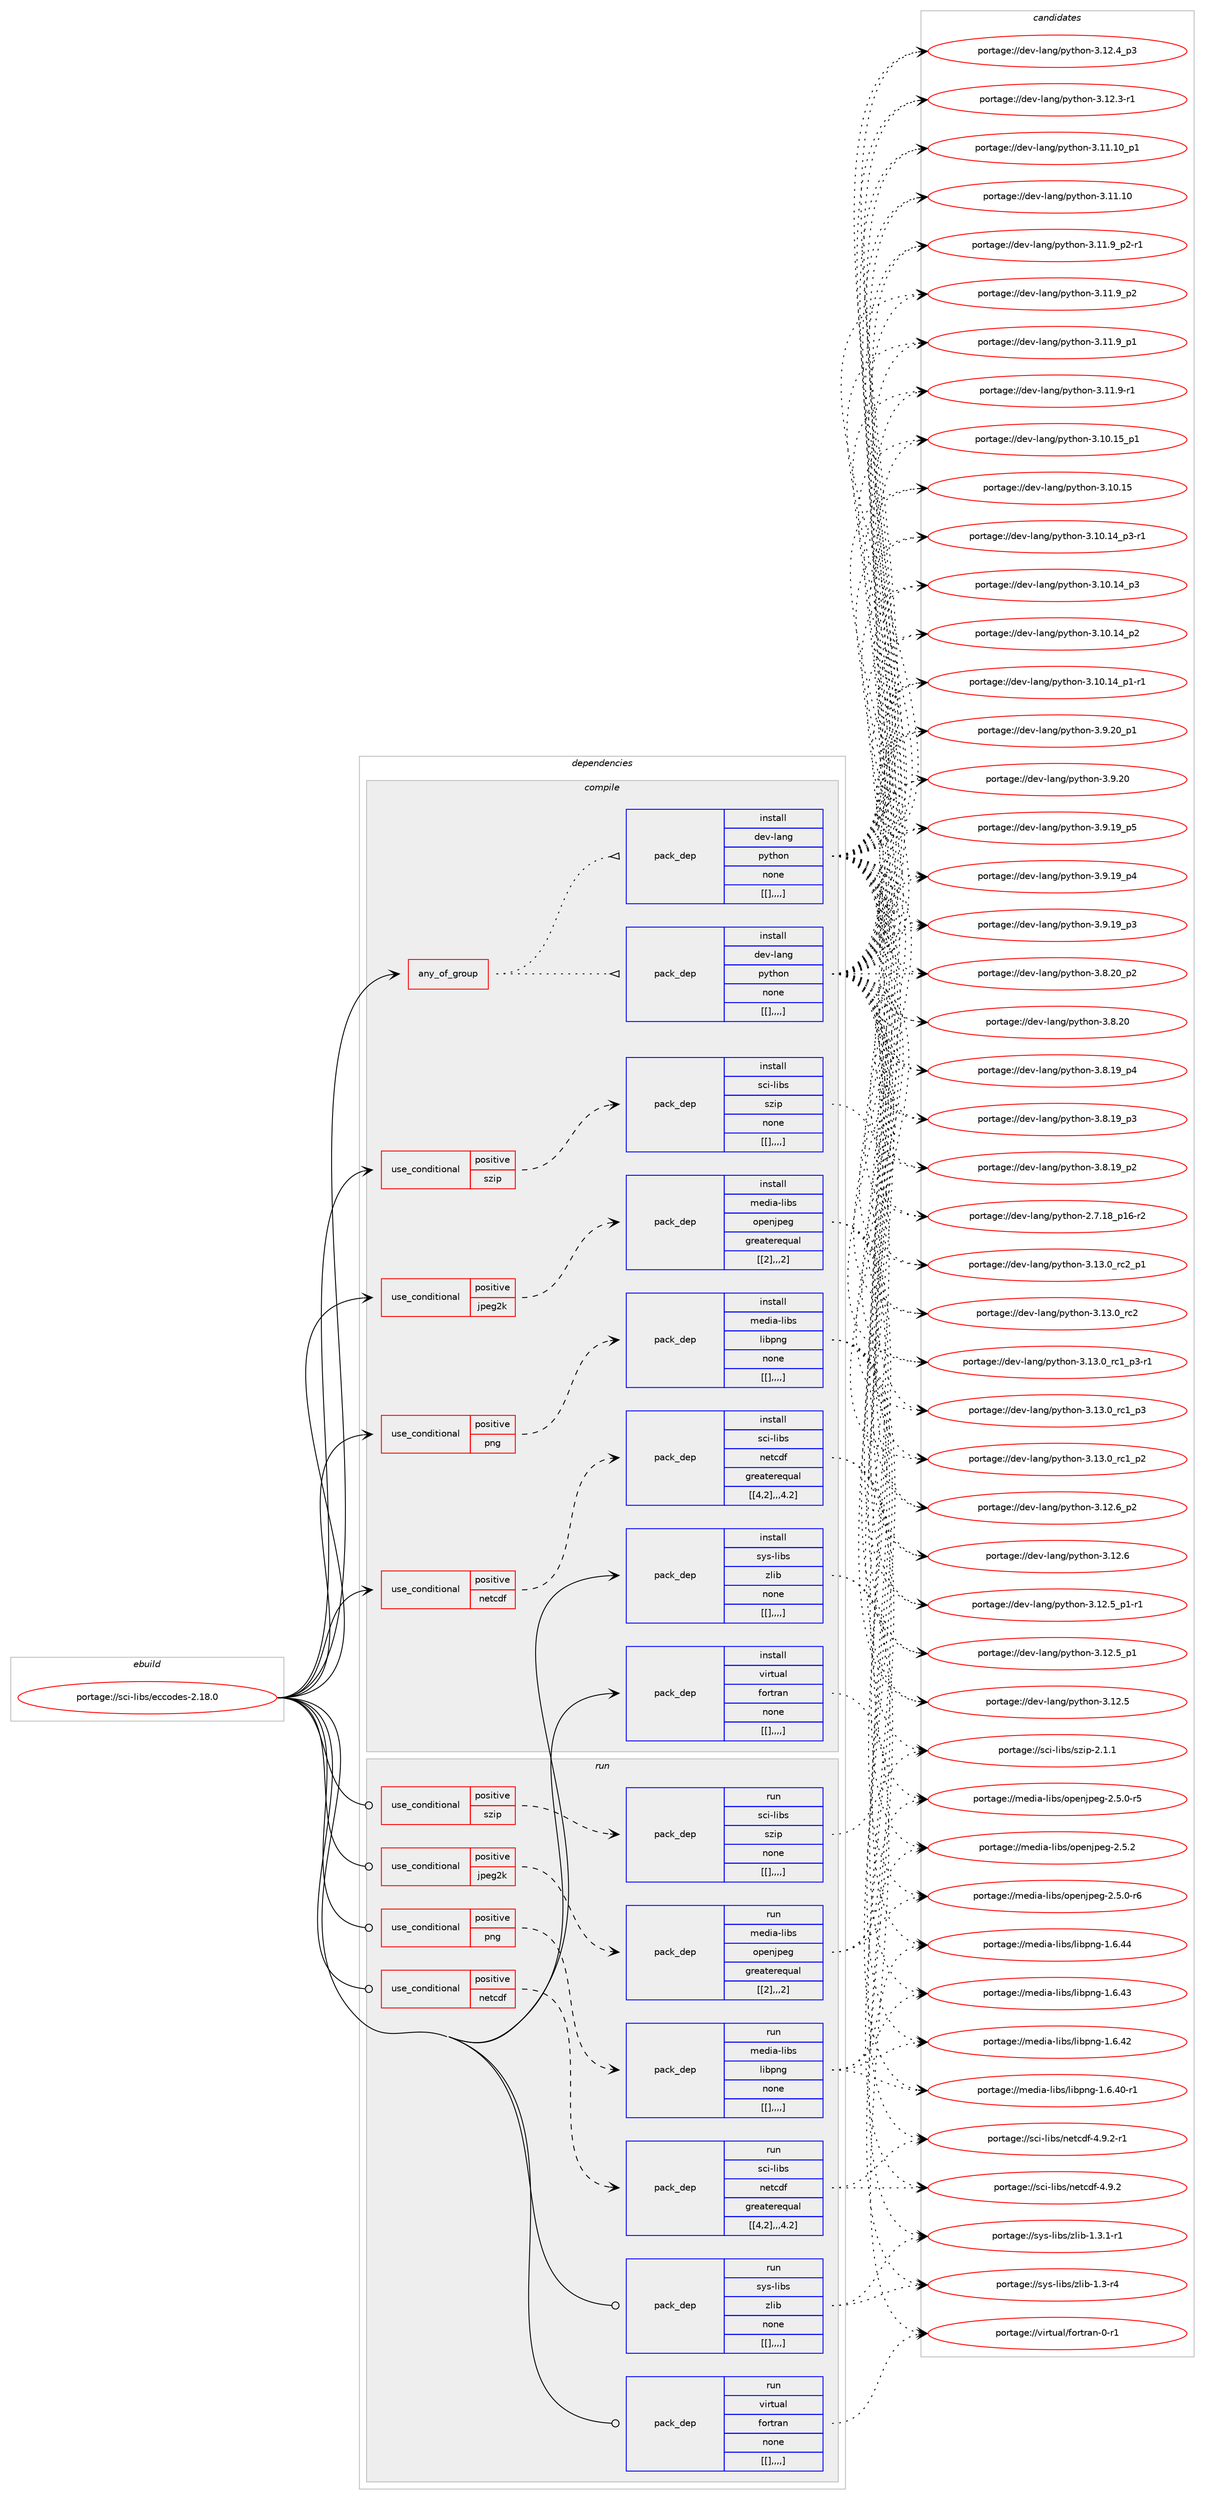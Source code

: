 digraph prolog {

# *************
# Graph options
# *************

newrank=true;
concentrate=true;
compound=true;
graph [rankdir=LR,fontname=Helvetica,fontsize=10,ranksep=1.5];#, ranksep=2.5, nodesep=0.2];
edge  [arrowhead=vee];
node  [fontname=Helvetica,fontsize=10];

# **********
# The ebuild
# **********

subgraph cluster_leftcol {
color=gray;
label=<<i>ebuild</i>>;
id [label="portage://sci-libs/eccodes-2.18.0", color=red, width=4, href="../sci-libs/eccodes-2.18.0.svg"];
}

# ****************
# The dependencies
# ****************

subgraph cluster_midcol {
color=gray;
label=<<i>dependencies</i>>;
subgraph cluster_compile {
fillcolor="#eeeeee";
style=filled;
label=<<i>compile</i>>;
subgraph any2680 {
dependency410845 [label=<<TABLE BORDER="0" CELLBORDER="1" CELLSPACING="0" CELLPADDING="4"><TR><TD CELLPADDING="10">any_of_group</TD></TR></TABLE>>, shape=none, color=red];subgraph pack298379 {
dependency410846 [label=<<TABLE BORDER="0" CELLBORDER="1" CELLSPACING="0" CELLPADDING="4" WIDTH="220"><TR><TD ROWSPAN="6" CELLPADDING="30">pack_dep</TD></TR><TR><TD WIDTH="110">install</TD></TR><TR><TD>dev-lang</TD></TR><TR><TD>python</TD></TR><TR><TD>none</TD></TR><TR><TD>[[],,,,]</TD></TR></TABLE>>, shape=none, color=blue];
}
dependency410845:e -> dependency410846:w [weight=20,style="dotted",arrowhead="oinv"];
subgraph pack298380 {
dependency410847 [label=<<TABLE BORDER="0" CELLBORDER="1" CELLSPACING="0" CELLPADDING="4" WIDTH="220"><TR><TD ROWSPAN="6" CELLPADDING="30">pack_dep</TD></TR><TR><TD WIDTH="110">install</TD></TR><TR><TD>dev-lang</TD></TR><TR><TD>python</TD></TR><TR><TD>none</TD></TR><TR><TD>[[],,,,]</TD></TR></TABLE>>, shape=none, color=blue];
}
dependency410845:e -> dependency410847:w [weight=20,style="dotted",arrowhead="oinv"];
}
id:e -> dependency410845:w [weight=20,style="solid",arrowhead="vee"];
subgraph cond109593 {
dependency410848 [label=<<TABLE BORDER="0" CELLBORDER="1" CELLSPACING="0" CELLPADDING="4"><TR><TD ROWSPAN="3" CELLPADDING="10">use_conditional</TD></TR><TR><TD>positive</TD></TR><TR><TD>jpeg2k</TD></TR></TABLE>>, shape=none, color=red];
subgraph pack298381 {
dependency410849 [label=<<TABLE BORDER="0" CELLBORDER="1" CELLSPACING="0" CELLPADDING="4" WIDTH="220"><TR><TD ROWSPAN="6" CELLPADDING="30">pack_dep</TD></TR><TR><TD WIDTH="110">install</TD></TR><TR><TD>media-libs</TD></TR><TR><TD>openjpeg</TD></TR><TR><TD>greaterequal</TD></TR><TR><TD>[[2],,,2]</TD></TR></TABLE>>, shape=none, color=blue];
}
dependency410848:e -> dependency410849:w [weight=20,style="dashed",arrowhead="vee"];
}
id:e -> dependency410848:w [weight=20,style="solid",arrowhead="vee"];
subgraph cond109594 {
dependency410850 [label=<<TABLE BORDER="0" CELLBORDER="1" CELLSPACING="0" CELLPADDING="4"><TR><TD ROWSPAN="3" CELLPADDING="10">use_conditional</TD></TR><TR><TD>positive</TD></TR><TR><TD>netcdf</TD></TR></TABLE>>, shape=none, color=red];
subgraph pack298382 {
dependency410851 [label=<<TABLE BORDER="0" CELLBORDER="1" CELLSPACING="0" CELLPADDING="4" WIDTH="220"><TR><TD ROWSPAN="6" CELLPADDING="30">pack_dep</TD></TR><TR><TD WIDTH="110">install</TD></TR><TR><TD>sci-libs</TD></TR><TR><TD>netcdf</TD></TR><TR><TD>greaterequal</TD></TR><TR><TD>[[4,2],,,4.2]</TD></TR></TABLE>>, shape=none, color=blue];
}
dependency410850:e -> dependency410851:w [weight=20,style="dashed",arrowhead="vee"];
}
id:e -> dependency410850:w [weight=20,style="solid",arrowhead="vee"];
subgraph cond109595 {
dependency410852 [label=<<TABLE BORDER="0" CELLBORDER="1" CELLSPACING="0" CELLPADDING="4"><TR><TD ROWSPAN="3" CELLPADDING="10">use_conditional</TD></TR><TR><TD>positive</TD></TR><TR><TD>png</TD></TR></TABLE>>, shape=none, color=red];
subgraph pack298383 {
dependency410853 [label=<<TABLE BORDER="0" CELLBORDER="1" CELLSPACING="0" CELLPADDING="4" WIDTH="220"><TR><TD ROWSPAN="6" CELLPADDING="30">pack_dep</TD></TR><TR><TD WIDTH="110">install</TD></TR><TR><TD>media-libs</TD></TR><TR><TD>libpng</TD></TR><TR><TD>none</TD></TR><TR><TD>[[],,,,]</TD></TR></TABLE>>, shape=none, color=blue];
}
dependency410852:e -> dependency410853:w [weight=20,style="dashed",arrowhead="vee"];
}
id:e -> dependency410852:w [weight=20,style="solid",arrowhead="vee"];
subgraph cond109596 {
dependency410854 [label=<<TABLE BORDER="0" CELLBORDER="1" CELLSPACING="0" CELLPADDING="4"><TR><TD ROWSPAN="3" CELLPADDING="10">use_conditional</TD></TR><TR><TD>positive</TD></TR><TR><TD>szip</TD></TR></TABLE>>, shape=none, color=red];
subgraph pack298384 {
dependency410855 [label=<<TABLE BORDER="0" CELLBORDER="1" CELLSPACING="0" CELLPADDING="4" WIDTH="220"><TR><TD ROWSPAN="6" CELLPADDING="30">pack_dep</TD></TR><TR><TD WIDTH="110">install</TD></TR><TR><TD>sci-libs</TD></TR><TR><TD>szip</TD></TR><TR><TD>none</TD></TR><TR><TD>[[],,,,]</TD></TR></TABLE>>, shape=none, color=blue];
}
dependency410854:e -> dependency410855:w [weight=20,style="dashed",arrowhead="vee"];
}
id:e -> dependency410854:w [weight=20,style="solid",arrowhead="vee"];
subgraph pack298385 {
dependency410856 [label=<<TABLE BORDER="0" CELLBORDER="1" CELLSPACING="0" CELLPADDING="4" WIDTH="220"><TR><TD ROWSPAN="6" CELLPADDING="30">pack_dep</TD></TR><TR><TD WIDTH="110">install</TD></TR><TR><TD>sys-libs</TD></TR><TR><TD>zlib</TD></TR><TR><TD>none</TD></TR><TR><TD>[[],,,,]</TD></TR></TABLE>>, shape=none, color=blue];
}
id:e -> dependency410856:w [weight=20,style="solid",arrowhead="vee"];
subgraph pack298386 {
dependency410857 [label=<<TABLE BORDER="0" CELLBORDER="1" CELLSPACING="0" CELLPADDING="4" WIDTH="220"><TR><TD ROWSPAN="6" CELLPADDING="30">pack_dep</TD></TR><TR><TD WIDTH="110">install</TD></TR><TR><TD>virtual</TD></TR><TR><TD>fortran</TD></TR><TR><TD>none</TD></TR><TR><TD>[[],,,,]</TD></TR></TABLE>>, shape=none, color=blue];
}
id:e -> dependency410857:w [weight=20,style="solid",arrowhead="vee"];
}
subgraph cluster_compileandrun {
fillcolor="#eeeeee";
style=filled;
label=<<i>compile and run</i>>;
}
subgraph cluster_run {
fillcolor="#eeeeee";
style=filled;
label=<<i>run</i>>;
subgraph cond109597 {
dependency410858 [label=<<TABLE BORDER="0" CELLBORDER="1" CELLSPACING="0" CELLPADDING="4"><TR><TD ROWSPAN="3" CELLPADDING="10">use_conditional</TD></TR><TR><TD>positive</TD></TR><TR><TD>jpeg2k</TD></TR></TABLE>>, shape=none, color=red];
subgraph pack298387 {
dependency410859 [label=<<TABLE BORDER="0" CELLBORDER="1" CELLSPACING="0" CELLPADDING="4" WIDTH="220"><TR><TD ROWSPAN="6" CELLPADDING="30">pack_dep</TD></TR><TR><TD WIDTH="110">run</TD></TR><TR><TD>media-libs</TD></TR><TR><TD>openjpeg</TD></TR><TR><TD>greaterequal</TD></TR><TR><TD>[[2],,,2]</TD></TR></TABLE>>, shape=none, color=blue];
}
dependency410858:e -> dependency410859:w [weight=20,style="dashed",arrowhead="vee"];
}
id:e -> dependency410858:w [weight=20,style="solid",arrowhead="odot"];
subgraph cond109598 {
dependency410860 [label=<<TABLE BORDER="0" CELLBORDER="1" CELLSPACING="0" CELLPADDING="4"><TR><TD ROWSPAN="3" CELLPADDING="10">use_conditional</TD></TR><TR><TD>positive</TD></TR><TR><TD>netcdf</TD></TR></TABLE>>, shape=none, color=red];
subgraph pack298388 {
dependency410861 [label=<<TABLE BORDER="0" CELLBORDER="1" CELLSPACING="0" CELLPADDING="4" WIDTH="220"><TR><TD ROWSPAN="6" CELLPADDING="30">pack_dep</TD></TR><TR><TD WIDTH="110">run</TD></TR><TR><TD>sci-libs</TD></TR><TR><TD>netcdf</TD></TR><TR><TD>greaterequal</TD></TR><TR><TD>[[4,2],,,4.2]</TD></TR></TABLE>>, shape=none, color=blue];
}
dependency410860:e -> dependency410861:w [weight=20,style="dashed",arrowhead="vee"];
}
id:e -> dependency410860:w [weight=20,style="solid",arrowhead="odot"];
subgraph cond109599 {
dependency410862 [label=<<TABLE BORDER="0" CELLBORDER="1" CELLSPACING="0" CELLPADDING="4"><TR><TD ROWSPAN="3" CELLPADDING="10">use_conditional</TD></TR><TR><TD>positive</TD></TR><TR><TD>png</TD></TR></TABLE>>, shape=none, color=red];
subgraph pack298389 {
dependency410863 [label=<<TABLE BORDER="0" CELLBORDER="1" CELLSPACING="0" CELLPADDING="4" WIDTH="220"><TR><TD ROWSPAN="6" CELLPADDING="30">pack_dep</TD></TR><TR><TD WIDTH="110">run</TD></TR><TR><TD>media-libs</TD></TR><TR><TD>libpng</TD></TR><TR><TD>none</TD></TR><TR><TD>[[],,,,]</TD></TR></TABLE>>, shape=none, color=blue];
}
dependency410862:e -> dependency410863:w [weight=20,style="dashed",arrowhead="vee"];
}
id:e -> dependency410862:w [weight=20,style="solid",arrowhead="odot"];
subgraph cond109600 {
dependency410864 [label=<<TABLE BORDER="0" CELLBORDER="1" CELLSPACING="0" CELLPADDING="4"><TR><TD ROWSPAN="3" CELLPADDING="10">use_conditional</TD></TR><TR><TD>positive</TD></TR><TR><TD>szip</TD></TR></TABLE>>, shape=none, color=red];
subgraph pack298390 {
dependency410865 [label=<<TABLE BORDER="0" CELLBORDER="1" CELLSPACING="0" CELLPADDING="4" WIDTH="220"><TR><TD ROWSPAN="6" CELLPADDING="30">pack_dep</TD></TR><TR><TD WIDTH="110">run</TD></TR><TR><TD>sci-libs</TD></TR><TR><TD>szip</TD></TR><TR><TD>none</TD></TR><TR><TD>[[],,,,]</TD></TR></TABLE>>, shape=none, color=blue];
}
dependency410864:e -> dependency410865:w [weight=20,style="dashed",arrowhead="vee"];
}
id:e -> dependency410864:w [weight=20,style="solid",arrowhead="odot"];
subgraph pack298391 {
dependency410866 [label=<<TABLE BORDER="0" CELLBORDER="1" CELLSPACING="0" CELLPADDING="4" WIDTH="220"><TR><TD ROWSPAN="6" CELLPADDING="30">pack_dep</TD></TR><TR><TD WIDTH="110">run</TD></TR><TR><TD>sys-libs</TD></TR><TR><TD>zlib</TD></TR><TR><TD>none</TD></TR><TR><TD>[[],,,,]</TD></TR></TABLE>>, shape=none, color=blue];
}
id:e -> dependency410866:w [weight=20,style="solid",arrowhead="odot"];
subgraph pack298392 {
dependency410867 [label=<<TABLE BORDER="0" CELLBORDER="1" CELLSPACING="0" CELLPADDING="4" WIDTH="220"><TR><TD ROWSPAN="6" CELLPADDING="30">pack_dep</TD></TR><TR><TD WIDTH="110">run</TD></TR><TR><TD>virtual</TD></TR><TR><TD>fortran</TD></TR><TR><TD>none</TD></TR><TR><TD>[[],,,,]</TD></TR></TABLE>>, shape=none, color=blue];
}
id:e -> dependency410867:w [weight=20,style="solid",arrowhead="odot"];
}
}

# **************
# The candidates
# **************

subgraph cluster_choices {
rank=same;
color=gray;
label=<<i>candidates</i>>;

subgraph choice298379 {
color=black;
nodesep=1;
choice100101118451089711010347112121116104111110455146495146489511499509511249 [label="portage://dev-lang/python-3.13.0_rc2_p1", color=red, width=4,href="../dev-lang/python-3.13.0_rc2_p1.svg"];
choice10010111845108971101034711212111610411111045514649514648951149950 [label="portage://dev-lang/python-3.13.0_rc2", color=red, width=4,href="../dev-lang/python-3.13.0_rc2.svg"];
choice1001011184510897110103471121211161041111104551464951464895114994995112514511449 [label="portage://dev-lang/python-3.13.0_rc1_p3-r1", color=red, width=4,href="../dev-lang/python-3.13.0_rc1_p3-r1.svg"];
choice100101118451089711010347112121116104111110455146495146489511499499511251 [label="portage://dev-lang/python-3.13.0_rc1_p3", color=red, width=4,href="../dev-lang/python-3.13.0_rc1_p3.svg"];
choice100101118451089711010347112121116104111110455146495146489511499499511250 [label="portage://dev-lang/python-3.13.0_rc1_p2", color=red, width=4,href="../dev-lang/python-3.13.0_rc1_p2.svg"];
choice100101118451089711010347112121116104111110455146495046549511250 [label="portage://dev-lang/python-3.12.6_p2", color=red, width=4,href="../dev-lang/python-3.12.6_p2.svg"];
choice10010111845108971101034711212111610411111045514649504654 [label="portage://dev-lang/python-3.12.6", color=red, width=4,href="../dev-lang/python-3.12.6.svg"];
choice1001011184510897110103471121211161041111104551464950465395112494511449 [label="portage://dev-lang/python-3.12.5_p1-r1", color=red, width=4,href="../dev-lang/python-3.12.5_p1-r1.svg"];
choice100101118451089711010347112121116104111110455146495046539511249 [label="portage://dev-lang/python-3.12.5_p1", color=red, width=4,href="../dev-lang/python-3.12.5_p1.svg"];
choice10010111845108971101034711212111610411111045514649504653 [label="portage://dev-lang/python-3.12.5", color=red, width=4,href="../dev-lang/python-3.12.5.svg"];
choice100101118451089711010347112121116104111110455146495046529511251 [label="portage://dev-lang/python-3.12.4_p3", color=red, width=4,href="../dev-lang/python-3.12.4_p3.svg"];
choice100101118451089711010347112121116104111110455146495046514511449 [label="portage://dev-lang/python-3.12.3-r1", color=red, width=4,href="../dev-lang/python-3.12.3-r1.svg"];
choice10010111845108971101034711212111610411111045514649494649489511249 [label="portage://dev-lang/python-3.11.10_p1", color=red, width=4,href="../dev-lang/python-3.11.10_p1.svg"];
choice1001011184510897110103471121211161041111104551464949464948 [label="portage://dev-lang/python-3.11.10", color=red, width=4,href="../dev-lang/python-3.11.10.svg"];
choice1001011184510897110103471121211161041111104551464949465795112504511449 [label="portage://dev-lang/python-3.11.9_p2-r1", color=red, width=4,href="../dev-lang/python-3.11.9_p2-r1.svg"];
choice100101118451089711010347112121116104111110455146494946579511250 [label="portage://dev-lang/python-3.11.9_p2", color=red, width=4,href="../dev-lang/python-3.11.9_p2.svg"];
choice100101118451089711010347112121116104111110455146494946579511249 [label="portage://dev-lang/python-3.11.9_p1", color=red, width=4,href="../dev-lang/python-3.11.9_p1.svg"];
choice100101118451089711010347112121116104111110455146494946574511449 [label="portage://dev-lang/python-3.11.9-r1", color=red, width=4,href="../dev-lang/python-3.11.9-r1.svg"];
choice10010111845108971101034711212111610411111045514649484649539511249 [label="portage://dev-lang/python-3.10.15_p1", color=red, width=4,href="../dev-lang/python-3.10.15_p1.svg"];
choice1001011184510897110103471121211161041111104551464948464953 [label="portage://dev-lang/python-3.10.15", color=red, width=4,href="../dev-lang/python-3.10.15.svg"];
choice100101118451089711010347112121116104111110455146494846495295112514511449 [label="portage://dev-lang/python-3.10.14_p3-r1", color=red, width=4,href="../dev-lang/python-3.10.14_p3-r1.svg"];
choice10010111845108971101034711212111610411111045514649484649529511251 [label="portage://dev-lang/python-3.10.14_p3", color=red, width=4,href="../dev-lang/python-3.10.14_p3.svg"];
choice10010111845108971101034711212111610411111045514649484649529511250 [label="portage://dev-lang/python-3.10.14_p2", color=red, width=4,href="../dev-lang/python-3.10.14_p2.svg"];
choice100101118451089711010347112121116104111110455146494846495295112494511449 [label="portage://dev-lang/python-3.10.14_p1-r1", color=red, width=4,href="../dev-lang/python-3.10.14_p1-r1.svg"];
choice100101118451089711010347112121116104111110455146574650489511249 [label="portage://dev-lang/python-3.9.20_p1", color=red, width=4,href="../dev-lang/python-3.9.20_p1.svg"];
choice10010111845108971101034711212111610411111045514657465048 [label="portage://dev-lang/python-3.9.20", color=red, width=4,href="../dev-lang/python-3.9.20.svg"];
choice100101118451089711010347112121116104111110455146574649579511253 [label="portage://dev-lang/python-3.9.19_p5", color=red, width=4,href="../dev-lang/python-3.9.19_p5.svg"];
choice100101118451089711010347112121116104111110455146574649579511252 [label="portage://dev-lang/python-3.9.19_p4", color=red, width=4,href="../dev-lang/python-3.9.19_p4.svg"];
choice100101118451089711010347112121116104111110455146574649579511251 [label="portage://dev-lang/python-3.9.19_p3", color=red, width=4,href="../dev-lang/python-3.9.19_p3.svg"];
choice100101118451089711010347112121116104111110455146564650489511250 [label="portage://dev-lang/python-3.8.20_p2", color=red, width=4,href="../dev-lang/python-3.8.20_p2.svg"];
choice10010111845108971101034711212111610411111045514656465048 [label="portage://dev-lang/python-3.8.20", color=red, width=4,href="../dev-lang/python-3.8.20.svg"];
choice100101118451089711010347112121116104111110455146564649579511252 [label="portage://dev-lang/python-3.8.19_p4", color=red, width=4,href="../dev-lang/python-3.8.19_p4.svg"];
choice100101118451089711010347112121116104111110455146564649579511251 [label="portage://dev-lang/python-3.8.19_p3", color=red, width=4,href="../dev-lang/python-3.8.19_p3.svg"];
choice100101118451089711010347112121116104111110455146564649579511250 [label="portage://dev-lang/python-3.8.19_p2", color=red, width=4,href="../dev-lang/python-3.8.19_p2.svg"];
choice100101118451089711010347112121116104111110455046554649569511249544511450 [label="portage://dev-lang/python-2.7.18_p16-r2", color=red, width=4,href="../dev-lang/python-2.7.18_p16-r2.svg"];
dependency410846:e -> choice100101118451089711010347112121116104111110455146495146489511499509511249:w [style=dotted,weight="100"];
dependency410846:e -> choice10010111845108971101034711212111610411111045514649514648951149950:w [style=dotted,weight="100"];
dependency410846:e -> choice1001011184510897110103471121211161041111104551464951464895114994995112514511449:w [style=dotted,weight="100"];
dependency410846:e -> choice100101118451089711010347112121116104111110455146495146489511499499511251:w [style=dotted,weight="100"];
dependency410846:e -> choice100101118451089711010347112121116104111110455146495146489511499499511250:w [style=dotted,weight="100"];
dependency410846:e -> choice100101118451089711010347112121116104111110455146495046549511250:w [style=dotted,weight="100"];
dependency410846:e -> choice10010111845108971101034711212111610411111045514649504654:w [style=dotted,weight="100"];
dependency410846:e -> choice1001011184510897110103471121211161041111104551464950465395112494511449:w [style=dotted,weight="100"];
dependency410846:e -> choice100101118451089711010347112121116104111110455146495046539511249:w [style=dotted,weight="100"];
dependency410846:e -> choice10010111845108971101034711212111610411111045514649504653:w [style=dotted,weight="100"];
dependency410846:e -> choice100101118451089711010347112121116104111110455146495046529511251:w [style=dotted,weight="100"];
dependency410846:e -> choice100101118451089711010347112121116104111110455146495046514511449:w [style=dotted,weight="100"];
dependency410846:e -> choice10010111845108971101034711212111610411111045514649494649489511249:w [style=dotted,weight="100"];
dependency410846:e -> choice1001011184510897110103471121211161041111104551464949464948:w [style=dotted,weight="100"];
dependency410846:e -> choice1001011184510897110103471121211161041111104551464949465795112504511449:w [style=dotted,weight="100"];
dependency410846:e -> choice100101118451089711010347112121116104111110455146494946579511250:w [style=dotted,weight="100"];
dependency410846:e -> choice100101118451089711010347112121116104111110455146494946579511249:w [style=dotted,weight="100"];
dependency410846:e -> choice100101118451089711010347112121116104111110455146494946574511449:w [style=dotted,weight="100"];
dependency410846:e -> choice10010111845108971101034711212111610411111045514649484649539511249:w [style=dotted,weight="100"];
dependency410846:e -> choice1001011184510897110103471121211161041111104551464948464953:w [style=dotted,weight="100"];
dependency410846:e -> choice100101118451089711010347112121116104111110455146494846495295112514511449:w [style=dotted,weight="100"];
dependency410846:e -> choice10010111845108971101034711212111610411111045514649484649529511251:w [style=dotted,weight="100"];
dependency410846:e -> choice10010111845108971101034711212111610411111045514649484649529511250:w [style=dotted,weight="100"];
dependency410846:e -> choice100101118451089711010347112121116104111110455146494846495295112494511449:w [style=dotted,weight="100"];
dependency410846:e -> choice100101118451089711010347112121116104111110455146574650489511249:w [style=dotted,weight="100"];
dependency410846:e -> choice10010111845108971101034711212111610411111045514657465048:w [style=dotted,weight="100"];
dependency410846:e -> choice100101118451089711010347112121116104111110455146574649579511253:w [style=dotted,weight="100"];
dependency410846:e -> choice100101118451089711010347112121116104111110455146574649579511252:w [style=dotted,weight="100"];
dependency410846:e -> choice100101118451089711010347112121116104111110455146574649579511251:w [style=dotted,weight="100"];
dependency410846:e -> choice100101118451089711010347112121116104111110455146564650489511250:w [style=dotted,weight="100"];
dependency410846:e -> choice10010111845108971101034711212111610411111045514656465048:w [style=dotted,weight="100"];
dependency410846:e -> choice100101118451089711010347112121116104111110455146564649579511252:w [style=dotted,weight="100"];
dependency410846:e -> choice100101118451089711010347112121116104111110455146564649579511251:w [style=dotted,weight="100"];
dependency410846:e -> choice100101118451089711010347112121116104111110455146564649579511250:w [style=dotted,weight="100"];
dependency410846:e -> choice100101118451089711010347112121116104111110455046554649569511249544511450:w [style=dotted,weight="100"];
}
subgraph choice298380 {
color=black;
nodesep=1;
choice100101118451089711010347112121116104111110455146495146489511499509511249 [label="portage://dev-lang/python-3.13.0_rc2_p1", color=red, width=4,href="../dev-lang/python-3.13.0_rc2_p1.svg"];
choice10010111845108971101034711212111610411111045514649514648951149950 [label="portage://dev-lang/python-3.13.0_rc2", color=red, width=4,href="../dev-lang/python-3.13.0_rc2.svg"];
choice1001011184510897110103471121211161041111104551464951464895114994995112514511449 [label="portage://dev-lang/python-3.13.0_rc1_p3-r1", color=red, width=4,href="../dev-lang/python-3.13.0_rc1_p3-r1.svg"];
choice100101118451089711010347112121116104111110455146495146489511499499511251 [label="portage://dev-lang/python-3.13.0_rc1_p3", color=red, width=4,href="../dev-lang/python-3.13.0_rc1_p3.svg"];
choice100101118451089711010347112121116104111110455146495146489511499499511250 [label="portage://dev-lang/python-3.13.0_rc1_p2", color=red, width=4,href="../dev-lang/python-3.13.0_rc1_p2.svg"];
choice100101118451089711010347112121116104111110455146495046549511250 [label="portage://dev-lang/python-3.12.6_p2", color=red, width=4,href="../dev-lang/python-3.12.6_p2.svg"];
choice10010111845108971101034711212111610411111045514649504654 [label="portage://dev-lang/python-3.12.6", color=red, width=4,href="../dev-lang/python-3.12.6.svg"];
choice1001011184510897110103471121211161041111104551464950465395112494511449 [label="portage://dev-lang/python-3.12.5_p1-r1", color=red, width=4,href="../dev-lang/python-3.12.5_p1-r1.svg"];
choice100101118451089711010347112121116104111110455146495046539511249 [label="portage://dev-lang/python-3.12.5_p1", color=red, width=4,href="../dev-lang/python-3.12.5_p1.svg"];
choice10010111845108971101034711212111610411111045514649504653 [label="portage://dev-lang/python-3.12.5", color=red, width=4,href="../dev-lang/python-3.12.5.svg"];
choice100101118451089711010347112121116104111110455146495046529511251 [label="portage://dev-lang/python-3.12.4_p3", color=red, width=4,href="../dev-lang/python-3.12.4_p3.svg"];
choice100101118451089711010347112121116104111110455146495046514511449 [label="portage://dev-lang/python-3.12.3-r1", color=red, width=4,href="../dev-lang/python-3.12.3-r1.svg"];
choice10010111845108971101034711212111610411111045514649494649489511249 [label="portage://dev-lang/python-3.11.10_p1", color=red, width=4,href="../dev-lang/python-3.11.10_p1.svg"];
choice1001011184510897110103471121211161041111104551464949464948 [label="portage://dev-lang/python-3.11.10", color=red, width=4,href="../dev-lang/python-3.11.10.svg"];
choice1001011184510897110103471121211161041111104551464949465795112504511449 [label="portage://dev-lang/python-3.11.9_p2-r1", color=red, width=4,href="../dev-lang/python-3.11.9_p2-r1.svg"];
choice100101118451089711010347112121116104111110455146494946579511250 [label="portage://dev-lang/python-3.11.9_p2", color=red, width=4,href="../dev-lang/python-3.11.9_p2.svg"];
choice100101118451089711010347112121116104111110455146494946579511249 [label="portage://dev-lang/python-3.11.9_p1", color=red, width=4,href="../dev-lang/python-3.11.9_p1.svg"];
choice100101118451089711010347112121116104111110455146494946574511449 [label="portage://dev-lang/python-3.11.9-r1", color=red, width=4,href="../dev-lang/python-3.11.9-r1.svg"];
choice10010111845108971101034711212111610411111045514649484649539511249 [label="portage://dev-lang/python-3.10.15_p1", color=red, width=4,href="../dev-lang/python-3.10.15_p1.svg"];
choice1001011184510897110103471121211161041111104551464948464953 [label="portage://dev-lang/python-3.10.15", color=red, width=4,href="../dev-lang/python-3.10.15.svg"];
choice100101118451089711010347112121116104111110455146494846495295112514511449 [label="portage://dev-lang/python-3.10.14_p3-r1", color=red, width=4,href="../dev-lang/python-3.10.14_p3-r1.svg"];
choice10010111845108971101034711212111610411111045514649484649529511251 [label="portage://dev-lang/python-3.10.14_p3", color=red, width=4,href="../dev-lang/python-3.10.14_p3.svg"];
choice10010111845108971101034711212111610411111045514649484649529511250 [label="portage://dev-lang/python-3.10.14_p2", color=red, width=4,href="../dev-lang/python-3.10.14_p2.svg"];
choice100101118451089711010347112121116104111110455146494846495295112494511449 [label="portage://dev-lang/python-3.10.14_p1-r1", color=red, width=4,href="../dev-lang/python-3.10.14_p1-r1.svg"];
choice100101118451089711010347112121116104111110455146574650489511249 [label="portage://dev-lang/python-3.9.20_p1", color=red, width=4,href="../dev-lang/python-3.9.20_p1.svg"];
choice10010111845108971101034711212111610411111045514657465048 [label="portage://dev-lang/python-3.9.20", color=red, width=4,href="../dev-lang/python-3.9.20.svg"];
choice100101118451089711010347112121116104111110455146574649579511253 [label="portage://dev-lang/python-3.9.19_p5", color=red, width=4,href="../dev-lang/python-3.9.19_p5.svg"];
choice100101118451089711010347112121116104111110455146574649579511252 [label="portage://dev-lang/python-3.9.19_p4", color=red, width=4,href="../dev-lang/python-3.9.19_p4.svg"];
choice100101118451089711010347112121116104111110455146574649579511251 [label="portage://dev-lang/python-3.9.19_p3", color=red, width=4,href="../dev-lang/python-3.9.19_p3.svg"];
choice100101118451089711010347112121116104111110455146564650489511250 [label="portage://dev-lang/python-3.8.20_p2", color=red, width=4,href="../dev-lang/python-3.8.20_p2.svg"];
choice10010111845108971101034711212111610411111045514656465048 [label="portage://dev-lang/python-3.8.20", color=red, width=4,href="../dev-lang/python-3.8.20.svg"];
choice100101118451089711010347112121116104111110455146564649579511252 [label="portage://dev-lang/python-3.8.19_p4", color=red, width=4,href="../dev-lang/python-3.8.19_p4.svg"];
choice100101118451089711010347112121116104111110455146564649579511251 [label="portage://dev-lang/python-3.8.19_p3", color=red, width=4,href="../dev-lang/python-3.8.19_p3.svg"];
choice100101118451089711010347112121116104111110455146564649579511250 [label="portage://dev-lang/python-3.8.19_p2", color=red, width=4,href="../dev-lang/python-3.8.19_p2.svg"];
choice100101118451089711010347112121116104111110455046554649569511249544511450 [label="portage://dev-lang/python-2.7.18_p16-r2", color=red, width=4,href="../dev-lang/python-2.7.18_p16-r2.svg"];
dependency410847:e -> choice100101118451089711010347112121116104111110455146495146489511499509511249:w [style=dotted,weight="100"];
dependency410847:e -> choice10010111845108971101034711212111610411111045514649514648951149950:w [style=dotted,weight="100"];
dependency410847:e -> choice1001011184510897110103471121211161041111104551464951464895114994995112514511449:w [style=dotted,weight="100"];
dependency410847:e -> choice100101118451089711010347112121116104111110455146495146489511499499511251:w [style=dotted,weight="100"];
dependency410847:e -> choice100101118451089711010347112121116104111110455146495146489511499499511250:w [style=dotted,weight="100"];
dependency410847:e -> choice100101118451089711010347112121116104111110455146495046549511250:w [style=dotted,weight="100"];
dependency410847:e -> choice10010111845108971101034711212111610411111045514649504654:w [style=dotted,weight="100"];
dependency410847:e -> choice1001011184510897110103471121211161041111104551464950465395112494511449:w [style=dotted,weight="100"];
dependency410847:e -> choice100101118451089711010347112121116104111110455146495046539511249:w [style=dotted,weight="100"];
dependency410847:e -> choice10010111845108971101034711212111610411111045514649504653:w [style=dotted,weight="100"];
dependency410847:e -> choice100101118451089711010347112121116104111110455146495046529511251:w [style=dotted,weight="100"];
dependency410847:e -> choice100101118451089711010347112121116104111110455146495046514511449:w [style=dotted,weight="100"];
dependency410847:e -> choice10010111845108971101034711212111610411111045514649494649489511249:w [style=dotted,weight="100"];
dependency410847:e -> choice1001011184510897110103471121211161041111104551464949464948:w [style=dotted,weight="100"];
dependency410847:e -> choice1001011184510897110103471121211161041111104551464949465795112504511449:w [style=dotted,weight="100"];
dependency410847:e -> choice100101118451089711010347112121116104111110455146494946579511250:w [style=dotted,weight="100"];
dependency410847:e -> choice100101118451089711010347112121116104111110455146494946579511249:w [style=dotted,weight="100"];
dependency410847:e -> choice100101118451089711010347112121116104111110455146494946574511449:w [style=dotted,weight="100"];
dependency410847:e -> choice10010111845108971101034711212111610411111045514649484649539511249:w [style=dotted,weight="100"];
dependency410847:e -> choice1001011184510897110103471121211161041111104551464948464953:w [style=dotted,weight="100"];
dependency410847:e -> choice100101118451089711010347112121116104111110455146494846495295112514511449:w [style=dotted,weight="100"];
dependency410847:e -> choice10010111845108971101034711212111610411111045514649484649529511251:w [style=dotted,weight="100"];
dependency410847:e -> choice10010111845108971101034711212111610411111045514649484649529511250:w [style=dotted,weight="100"];
dependency410847:e -> choice100101118451089711010347112121116104111110455146494846495295112494511449:w [style=dotted,weight="100"];
dependency410847:e -> choice100101118451089711010347112121116104111110455146574650489511249:w [style=dotted,weight="100"];
dependency410847:e -> choice10010111845108971101034711212111610411111045514657465048:w [style=dotted,weight="100"];
dependency410847:e -> choice100101118451089711010347112121116104111110455146574649579511253:w [style=dotted,weight="100"];
dependency410847:e -> choice100101118451089711010347112121116104111110455146574649579511252:w [style=dotted,weight="100"];
dependency410847:e -> choice100101118451089711010347112121116104111110455146574649579511251:w [style=dotted,weight="100"];
dependency410847:e -> choice100101118451089711010347112121116104111110455146564650489511250:w [style=dotted,weight="100"];
dependency410847:e -> choice10010111845108971101034711212111610411111045514656465048:w [style=dotted,weight="100"];
dependency410847:e -> choice100101118451089711010347112121116104111110455146564649579511252:w [style=dotted,weight="100"];
dependency410847:e -> choice100101118451089711010347112121116104111110455146564649579511251:w [style=dotted,weight="100"];
dependency410847:e -> choice100101118451089711010347112121116104111110455146564649579511250:w [style=dotted,weight="100"];
dependency410847:e -> choice100101118451089711010347112121116104111110455046554649569511249544511450:w [style=dotted,weight="100"];
}
subgraph choice298381 {
color=black;
nodesep=1;
choice10910110010597451081059811547111112101110106112101103455046534650 [label="portage://media-libs/openjpeg-2.5.2", color=red, width=4,href="../media-libs/openjpeg-2.5.2.svg"];
choice109101100105974510810598115471111121011101061121011034550465346484511454 [label="portage://media-libs/openjpeg-2.5.0-r6", color=red, width=4,href="../media-libs/openjpeg-2.5.0-r6.svg"];
choice109101100105974510810598115471111121011101061121011034550465346484511453 [label="portage://media-libs/openjpeg-2.5.0-r5", color=red, width=4,href="../media-libs/openjpeg-2.5.0-r5.svg"];
dependency410849:e -> choice10910110010597451081059811547111112101110106112101103455046534650:w [style=dotted,weight="100"];
dependency410849:e -> choice109101100105974510810598115471111121011101061121011034550465346484511454:w [style=dotted,weight="100"];
dependency410849:e -> choice109101100105974510810598115471111121011101061121011034550465346484511453:w [style=dotted,weight="100"];
}
subgraph choice298382 {
color=black;
nodesep=1;
choice11599105451081059811547110101116991001024552465746504511449 [label="portage://sci-libs/netcdf-4.9.2-r1", color=red, width=4,href="../sci-libs/netcdf-4.9.2-r1.svg"];
choice1159910545108105981154711010111699100102455246574650 [label="portage://sci-libs/netcdf-4.9.2", color=red, width=4,href="../sci-libs/netcdf-4.9.2.svg"];
dependency410851:e -> choice11599105451081059811547110101116991001024552465746504511449:w [style=dotted,weight="100"];
dependency410851:e -> choice1159910545108105981154711010111699100102455246574650:w [style=dotted,weight="100"];
}
subgraph choice298383 {
color=black;
nodesep=1;
choice109101100105974510810598115471081059811211010345494654465252 [label="portage://media-libs/libpng-1.6.44", color=red, width=4,href="../media-libs/libpng-1.6.44.svg"];
choice109101100105974510810598115471081059811211010345494654465251 [label="portage://media-libs/libpng-1.6.43", color=red, width=4,href="../media-libs/libpng-1.6.43.svg"];
choice109101100105974510810598115471081059811211010345494654465250 [label="portage://media-libs/libpng-1.6.42", color=red, width=4,href="../media-libs/libpng-1.6.42.svg"];
choice1091011001059745108105981154710810598112110103454946544652484511449 [label="portage://media-libs/libpng-1.6.40-r1", color=red, width=4,href="../media-libs/libpng-1.6.40-r1.svg"];
dependency410853:e -> choice109101100105974510810598115471081059811211010345494654465252:w [style=dotted,weight="100"];
dependency410853:e -> choice109101100105974510810598115471081059811211010345494654465251:w [style=dotted,weight="100"];
dependency410853:e -> choice109101100105974510810598115471081059811211010345494654465250:w [style=dotted,weight="100"];
dependency410853:e -> choice1091011001059745108105981154710810598112110103454946544652484511449:w [style=dotted,weight="100"];
}
subgraph choice298384 {
color=black;
nodesep=1;
choice11599105451081059811547115122105112455046494649 [label="portage://sci-libs/szip-2.1.1", color=red, width=4,href="../sci-libs/szip-2.1.1.svg"];
dependency410855:e -> choice11599105451081059811547115122105112455046494649:w [style=dotted,weight="100"];
}
subgraph choice298385 {
color=black;
nodesep=1;
choice115121115451081059811547122108105984549465146494511449 [label="portage://sys-libs/zlib-1.3.1-r1", color=red, width=4,href="../sys-libs/zlib-1.3.1-r1.svg"];
choice11512111545108105981154712210810598454946514511452 [label="portage://sys-libs/zlib-1.3-r4", color=red, width=4,href="../sys-libs/zlib-1.3-r4.svg"];
dependency410856:e -> choice115121115451081059811547122108105984549465146494511449:w [style=dotted,weight="100"];
dependency410856:e -> choice11512111545108105981154712210810598454946514511452:w [style=dotted,weight="100"];
}
subgraph choice298386 {
color=black;
nodesep=1;
choice11810511411611797108471021111141161149711045484511449 [label="portage://virtual/fortran-0-r1", color=red, width=4,href="../virtual/fortran-0-r1.svg"];
dependency410857:e -> choice11810511411611797108471021111141161149711045484511449:w [style=dotted,weight="100"];
}
subgraph choice298387 {
color=black;
nodesep=1;
choice10910110010597451081059811547111112101110106112101103455046534650 [label="portage://media-libs/openjpeg-2.5.2", color=red, width=4,href="../media-libs/openjpeg-2.5.2.svg"];
choice109101100105974510810598115471111121011101061121011034550465346484511454 [label="portage://media-libs/openjpeg-2.5.0-r6", color=red, width=4,href="../media-libs/openjpeg-2.5.0-r6.svg"];
choice109101100105974510810598115471111121011101061121011034550465346484511453 [label="portage://media-libs/openjpeg-2.5.0-r5", color=red, width=4,href="../media-libs/openjpeg-2.5.0-r5.svg"];
dependency410859:e -> choice10910110010597451081059811547111112101110106112101103455046534650:w [style=dotted,weight="100"];
dependency410859:e -> choice109101100105974510810598115471111121011101061121011034550465346484511454:w [style=dotted,weight="100"];
dependency410859:e -> choice109101100105974510810598115471111121011101061121011034550465346484511453:w [style=dotted,weight="100"];
}
subgraph choice298388 {
color=black;
nodesep=1;
choice11599105451081059811547110101116991001024552465746504511449 [label="portage://sci-libs/netcdf-4.9.2-r1", color=red, width=4,href="../sci-libs/netcdf-4.9.2-r1.svg"];
choice1159910545108105981154711010111699100102455246574650 [label="portage://sci-libs/netcdf-4.9.2", color=red, width=4,href="../sci-libs/netcdf-4.9.2.svg"];
dependency410861:e -> choice11599105451081059811547110101116991001024552465746504511449:w [style=dotted,weight="100"];
dependency410861:e -> choice1159910545108105981154711010111699100102455246574650:w [style=dotted,weight="100"];
}
subgraph choice298389 {
color=black;
nodesep=1;
choice109101100105974510810598115471081059811211010345494654465252 [label="portage://media-libs/libpng-1.6.44", color=red, width=4,href="../media-libs/libpng-1.6.44.svg"];
choice109101100105974510810598115471081059811211010345494654465251 [label="portage://media-libs/libpng-1.6.43", color=red, width=4,href="../media-libs/libpng-1.6.43.svg"];
choice109101100105974510810598115471081059811211010345494654465250 [label="portage://media-libs/libpng-1.6.42", color=red, width=4,href="../media-libs/libpng-1.6.42.svg"];
choice1091011001059745108105981154710810598112110103454946544652484511449 [label="portage://media-libs/libpng-1.6.40-r1", color=red, width=4,href="../media-libs/libpng-1.6.40-r1.svg"];
dependency410863:e -> choice109101100105974510810598115471081059811211010345494654465252:w [style=dotted,weight="100"];
dependency410863:e -> choice109101100105974510810598115471081059811211010345494654465251:w [style=dotted,weight="100"];
dependency410863:e -> choice109101100105974510810598115471081059811211010345494654465250:w [style=dotted,weight="100"];
dependency410863:e -> choice1091011001059745108105981154710810598112110103454946544652484511449:w [style=dotted,weight="100"];
}
subgraph choice298390 {
color=black;
nodesep=1;
choice11599105451081059811547115122105112455046494649 [label="portage://sci-libs/szip-2.1.1", color=red, width=4,href="../sci-libs/szip-2.1.1.svg"];
dependency410865:e -> choice11599105451081059811547115122105112455046494649:w [style=dotted,weight="100"];
}
subgraph choice298391 {
color=black;
nodesep=1;
choice115121115451081059811547122108105984549465146494511449 [label="portage://sys-libs/zlib-1.3.1-r1", color=red, width=4,href="../sys-libs/zlib-1.3.1-r1.svg"];
choice11512111545108105981154712210810598454946514511452 [label="portage://sys-libs/zlib-1.3-r4", color=red, width=4,href="../sys-libs/zlib-1.3-r4.svg"];
dependency410866:e -> choice115121115451081059811547122108105984549465146494511449:w [style=dotted,weight="100"];
dependency410866:e -> choice11512111545108105981154712210810598454946514511452:w [style=dotted,weight="100"];
}
subgraph choice298392 {
color=black;
nodesep=1;
choice11810511411611797108471021111141161149711045484511449 [label="portage://virtual/fortran-0-r1", color=red, width=4,href="../virtual/fortran-0-r1.svg"];
dependency410867:e -> choice11810511411611797108471021111141161149711045484511449:w [style=dotted,weight="100"];
}
}

}
